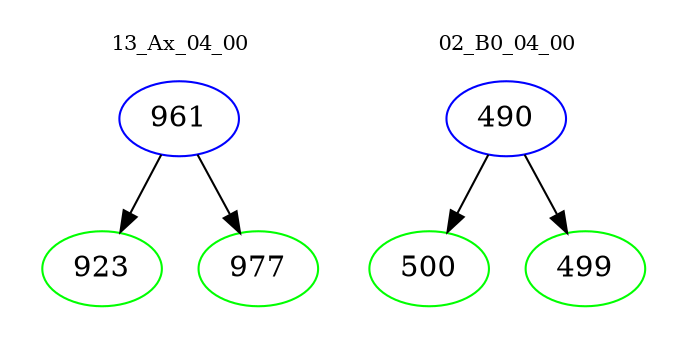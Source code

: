digraph{
subgraph cluster_0 {
color = white
label = "13_Ax_04_00";
fontsize=10;
T0_961 [label="961", color="blue"]
T0_961 -> T0_923 [color="black"]
T0_923 [label="923", color="green"]
T0_961 -> T0_977 [color="black"]
T0_977 [label="977", color="green"]
}
subgraph cluster_1 {
color = white
label = "02_B0_04_00";
fontsize=10;
T1_490 [label="490", color="blue"]
T1_490 -> T1_500 [color="black"]
T1_500 [label="500", color="green"]
T1_490 -> T1_499 [color="black"]
T1_499 [label="499", color="green"]
}
}
